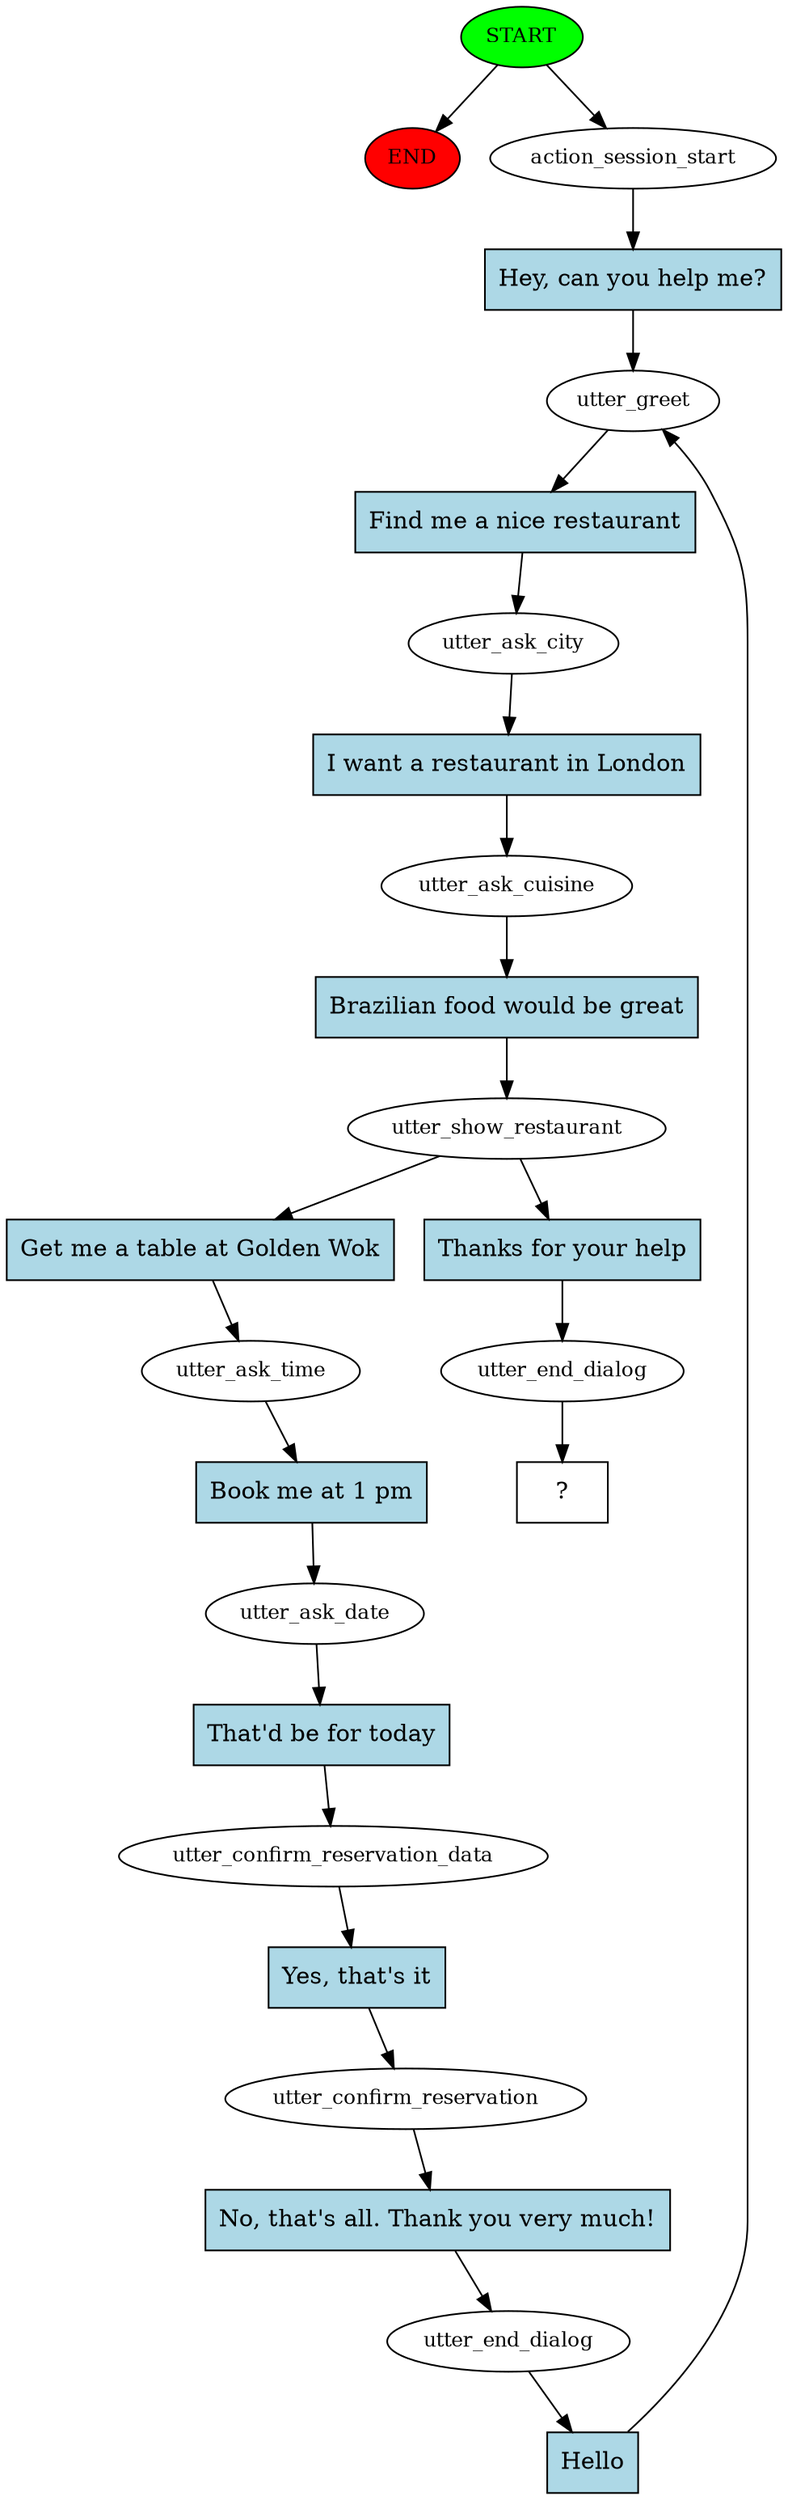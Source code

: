 digraph  {
0 [class="start active", fillcolor=green, fontsize=12, label=START, style=filled];
"-1" [class=end, fillcolor=red, fontsize=12, label=END, style=filled];
1 [class=active, fontsize=12, label=action_session_start];
2 [class=active, fontsize=12, label=utter_greet];
3 [class=active, fontsize=12, label=utter_ask_city];
4 [class=active, fontsize=12, label=utter_ask_cuisine];
5 [class=active, fontsize=12, label=utter_show_restaurant];
6 [class=active, fontsize=12, label=utter_ask_time];
7 [class=active, fontsize=12, label=utter_ask_date];
8 [class=active, fontsize=12, label=utter_confirm_reservation_data];
9 [class=active, fontsize=12, label=utter_confirm_reservation];
10 [class=active, fontsize=12, label=utter_end_dialog];
15 [class=active, fontsize=12, label=utter_end_dialog];
16 [class="intent dashed active", label="  ?  ", shape=rect];
17 [class="intent active", fillcolor=lightblue, label="Hey, can you help me?", shape=rect, style=filled];
18 [class="intent active", fillcolor=lightblue, label="Find me a nice restaurant", shape=rect, style=filled];
19 [class="intent active", fillcolor=lightblue, label="I want a restaurant in London", shape=rect, style=filled];
20 [class="intent active", fillcolor=lightblue, label="Brazilian food would be great", shape=rect, style=filled];
21 [class="intent active", fillcolor=lightblue, label="Get me a table at Golden Wok", shape=rect, style=filled];
22 [class="intent active", fillcolor=lightblue, label="Thanks for your help", shape=rect, style=filled];
23 [class="intent active", fillcolor=lightblue, label="Book me at 1 pm", shape=rect, style=filled];
24 [class="intent active", fillcolor=lightblue, label="That'd be for today", shape=rect, style=filled];
25 [class="intent active", fillcolor=lightblue, label="Yes, that's it", shape=rect, style=filled];
26 [class="intent active", fillcolor=lightblue, label="No, that's all. Thank you very much!", shape=rect, style=filled];
27 [class="intent active", fillcolor=lightblue, label=Hello, shape=rect, style=filled];
0 -> "-1"  [class="", key=NONE, label=""];
0 -> 1  [class=active, key=NONE, label=""];
1 -> 17  [class=active, key=0];
2 -> 18  [class=active, key=0];
3 -> 19  [class=active, key=0];
4 -> 20  [class=active, key=0];
5 -> 21  [class=active, key=0];
5 -> 22  [class=active, key=0];
6 -> 23  [class=active, key=0];
7 -> 24  [class=active, key=0];
8 -> 25  [class=active, key=0];
9 -> 26  [class=active, key=0];
10 -> 27  [class=active, key=0];
15 -> 16  [class=active, key=NONE, label=""];
17 -> 2  [class=active, key=0];
18 -> 3  [class=active, key=0];
19 -> 4  [class=active, key=0];
20 -> 5  [class=active, key=0];
21 -> 6  [class=active, key=0];
22 -> 15  [class=active, key=0];
23 -> 7  [class=active, key=0];
24 -> 8  [class=active, key=0];
25 -> 9  [class=active, key=0];
26 -> 10  [class=active, key=0];
27 -> 2  [class=active, key=0];
}
